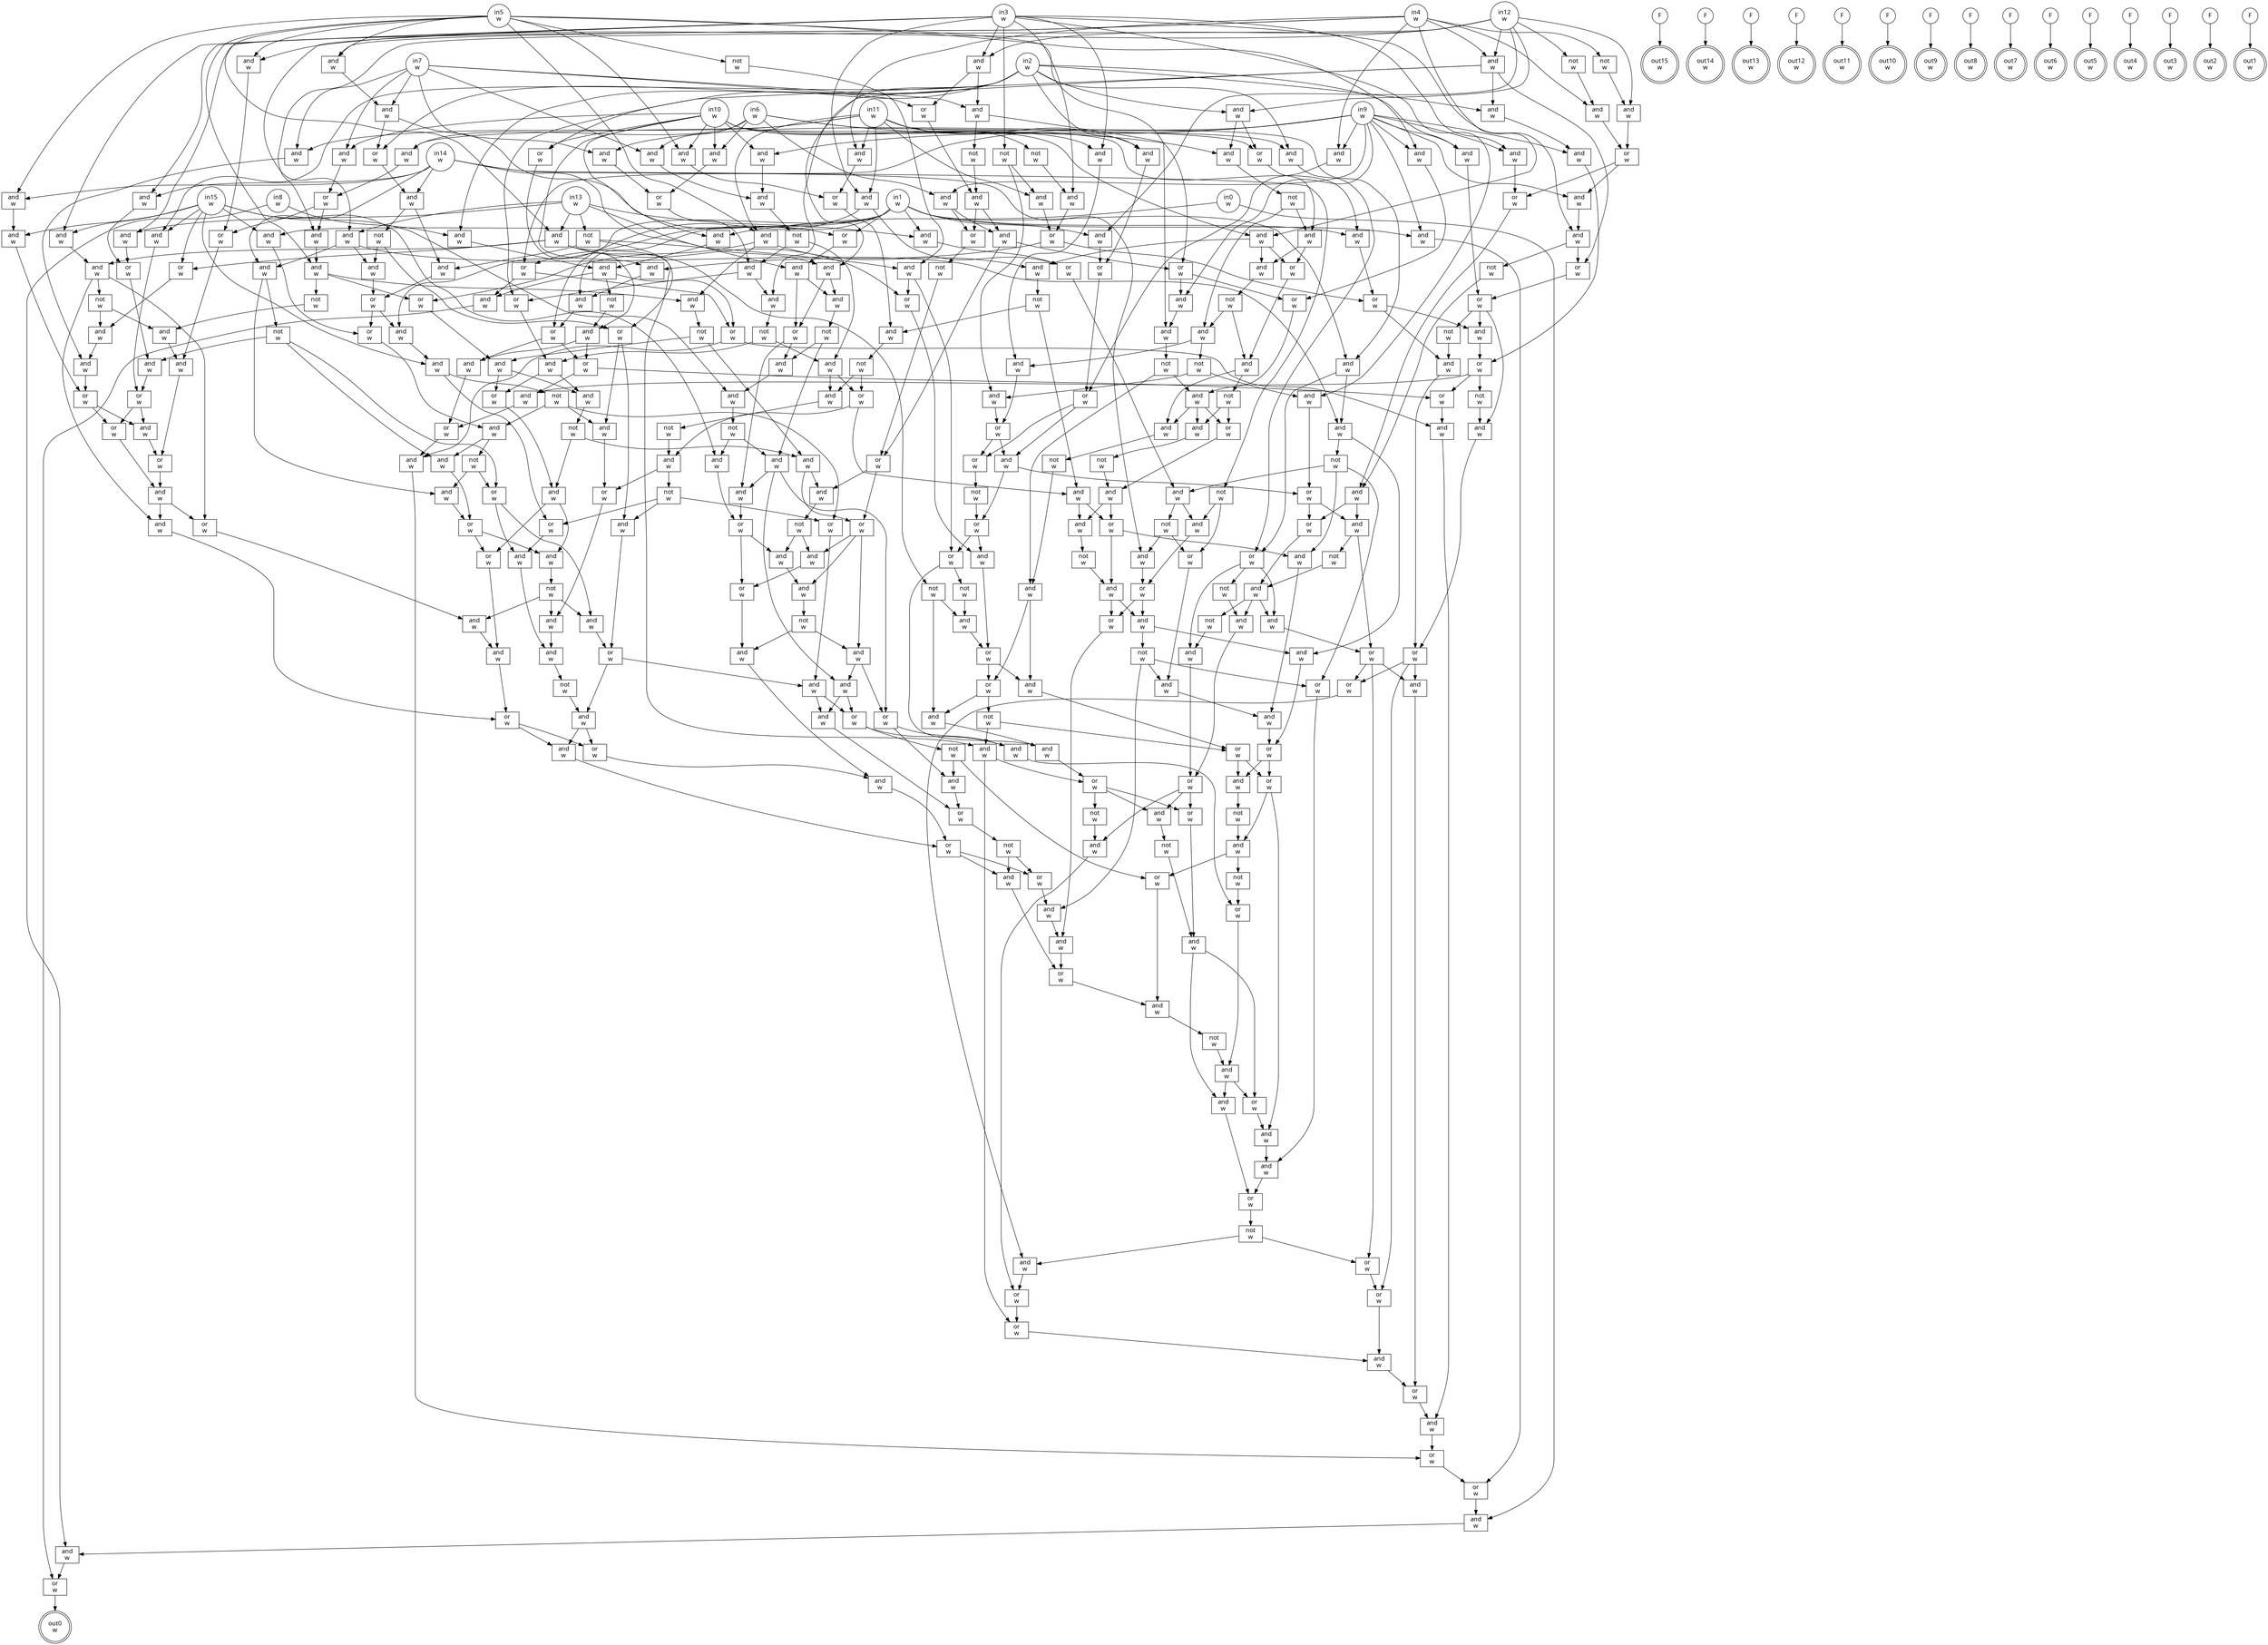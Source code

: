 digraph circuit{
	node [style = filled, fillcolor = white,shape=rect, fontname=geneva]
	g0 [label="in0\nw",shape=circle,fillcolor=white]
	g1 [label="in1\nw",shape=circle,fillcolor=white]
	g2 [label="in2\nw",shape=circle,fillcolor=white]
	g3 [label="in3\nw",shape=circle,fillcolor=white]
	g4 [label="in4\nw",shape=circle,fillcolor=white]
	g5 [label="in5\nw",shape=circle,fillcolor=white]
	g6 [label="in6\nw",shape=circle,fillcolor=white]
	g7 [label="in7\nw",shape=circle,fillcolor=white]
	g8 [label="in8\nw",shape=circle,fillcolor=white]
	g9 [label="in9\nw",shape=circle,fillcolor=white]
	g10 [label="in10\nw",shape=circle,fillcolor=white]
	g11 [label="in11\nw",shape=circle,fillcolor=white]
	g12 [label="in12\nw",shape=circle,fillcolor=white]
	g13 [label="in13\nw",shape=circle,fillcolor=white]
	g14 [label="in14\nw",shape=circle,fillcolor=white]
	g15 [label="in15\nw",shape=circle,fillcolor=white]
	g16 [label="F",shape=circle,fillcolor=white]
	g17 [label="F",shape=circle,fillcolor=white]
	g18 [label="F",shape=circle,fillcolor=white]
	g19 [label="F",shape=circle,fillcolor=white]
	g20 [label="F",shape=circle,fillcolor=white]
	g21 [label="F",shape=circle,fillcolor=white]
	g22 [label="F",shape=circle,fillcolor=white]
	g23 [label="F",shape=circle,fillcolor=white]
	g24 [label="F",shape=circle,fillcolor=white]
	g25 [label="F",shape=circle,fillcolor=white]
	g26 [label="F",shape=circle,fillcolor=white]
	g27 [label="F",shape=circle,fillcolor=white]
	g28 [label="F",shape=circle,fillcolor=white]
	g29 [label="F",shape=circle,fillcolor=white]
	g30 [label="F",shape=circle,fillcolor=white]
	g31 [label="not\nw",fillcolor=white]
	g32 [label="not\nw",fillcolor=white]
	g33 [label="not\nw",fillcolor=white]
	g34 [label="not\nw",fillcolor=white]
	g35 [label="and\nw",fillcolor=white]
	g36 [label="and\nw",fillcolor=white]
	g37 [label="and\nw",fillcolor=white]
	g38 [label="and\nw",fillcolor=white]
	g39 [label="and\nw",fillcolor=white]
	g40 [label="and\nw",fillcolor=white]
	g41 [label="or\nw",fillcolor=white]
	g42 [label="and\nw",fillcolor=white]
	g43 [label="and\nw",fillcolor=white]
	g44 [label="not\nw",fillcolor=white]
	g45 [label="and\nw",fillcolor=white]
	g46 [label="and\nw",fillcolor=white]
	g47 [label="or\nw",fillcolor=white]
	g48 [label="and\nw",fillcolor=white]
	g49 [label="and\nw",fillcolor=white]
	g50 [label="and\nw",fillcolor=white]
	g51 [label="or\nw",fillcolor=white]
	g52 [label="not\nw",fillcolor=white]
	g53 [label="and\nw",fillcolor=white]
	g54 [label="and\nw",fillcolor=white]
	g55 [label="and\nw",fillcolor=white]
	g56 [label="and\nw",fillcolor=white]
	g57 [label="not\nw",fillcolor=white]
	g58 [label="or\nw",fillcolor=white]
	g59 [label="and\nw",fillcolor=white]
	g60 [label="not\nw",fillcolor=white]
	g61 [label="and\nw",fillcolor=white]
	g62 [label="and\nw",fillcolor=white]
	g63 [label="and\nw",fillcolor=white]
	g64 [label="or\nw",fillcolor=white]
	g65 [label="not\nw",fillcolor=white]
	g66 [label="and\nw",fillcolor=white]
	g67 [label="or\nw",fillcolor=white]
	g68 [label="and\nw",fillcolor=white]
	g69 [label="and\nw",fillcolor=white]
	g70 [label="not\nw",fillcolor=white]
	g71 [label="and\nw",fillcolor=white]
	g72 [label="or\nw",fillcolor=white]
	g73 [label="and\nw",fillcolor=white]
	g74 [label="and\nw",fillcolor=white]
	g75 [label="not\nw",fillcolor=white]
	g76 [label="and\nw",fillcolor=white]
	g77 [label="or\nw",fillcolor=white]
	g78 [label="and\nw",fillcolor=white]
	g79 [label="and\nw",fillcolor=white]
	g80 [label="and\nw",fillcolor=white]
	g81 [label="and\nw",fillcolor=white]
	g82 [label="not\nw",fillcolor=white]
	g83 [label="and\nw",fillcolor=white]
	g84 [label="and\nw",fillcolor=white]
	g85 [label="or\nw",fillcolor=white]
	g86 [label="and\nw",fillcolor=white]
	g87 [label="not\nw",fillcolor=white]
	g88 [label="or\nw",fillcolor=white]
	g89 [label="and\nw",fillcolor=white]
	g90 [label="and\nw",fillcolor=white]
	g91 [label="not\nw",fillcolor=white]
	g92 [label="and\nw",fillcolor=white]
	g93 [label="not\nw",fillcolor=white]
	g94 [label="and\nw",fillcolor=white]
	g95 [label="and\nw",fillcolor=white]
	g96 [label="and\nw",fillcolor=white]
	g97 [label="not\nw",fillcolor=white]
	g98 [label="and\nw",fillcolor=white]
	g99 [label="or\nw",fillcolor=white]
	g100 [label="and\nw",fillcolor=white]
	g101 [label="and\nw",fillcolor=white]
	g102 [label="and\nw",fillcolor=white]
	g103 [label="and\nw",fillcolor=white]
	g104 [label="or\nw",fillcolor=white]
	g105 [label="not\nw",fillcolor=white]
	g106 [label="and\nw",fillcolor=white]
	g107 [label="and\nw",fillcolor=white]
	g108 [label="not\nw",fillcolor=white]
	g109 [label="or\nw",fillcolor=white]
	g110 [label="and\nw",fillcolor=white]
	g111 [label="and\nw",fillcolor=white]
	g112 [label="or\nw",fillcolor=white]
	g113 [label="or\nw",fillcolor=white]
	g114 [label="and\nw",fillcolor=white]
	g115 [label="and\nw",fillcolor=white]
	g116 [label="not\nw",fillcolor=white]
	g117 [label="and\nw",fillcolor=white]
	g118 [label="or\nw",fillcolor=white]
	g119 [label="not\nw",fillcolor=white]
	g120 [label="or\nw",fillcolor=white]
	g121 [label="and\nw",fillcolor=white]
	g122 [label="not\nw",fillcolor=white]
	g123 [label="or\nw",fillcolor=white]
	g124 [label="and\nw",fillcolor=white]
	g125 [label="and\nw",fillcolor=white]
	g126 [label="and\nw",fillcolor=white]
	g127 [label="and\nw",fillcolor=white]
	g128 [label="not\nw",fillcolor=white]
	g129 [label="and\nw",fillcolor=white]
	g130 [label="and\nw",fillcolor=white]
	g131 [label="not\nw",fillcolor=white]
	g132 [label="and\nw",fillcolor=white]
	g133 [label="and\nw",fillcolor=white]
	g134 [label="or\nw",fillcolor=white]
	g135 [label="and\nw",fillcolor=white]
	g136 [label="and\nw",fillcolor=white]
	g137 [label="and\nw",fillcolor=white]
	g138 [label="or\nw",fillcolor=white]
	g139 [label="and\nw",fillcolor=white]
	g140 [label="and\nw",fillcolor=white]
	g141 [label="or\nw",fillcolor=white]
	g142 [label="and\nw",fillcolor=white]
	g143 [label="not\nw",fillcolor=white]
	g144 [label="and\nw",fillcolor=white]
	g145 [label="or\nw",fillcolor=white]
	g146 [label="and\nw",fillcolor=white]
	g147 [label="and\nw",fillcolor=white]
	g148 [label="or\nw",fillcolor=white]
	g149 [label="and\nw",fillcolor=white]
	g150 [label="and\nw",fillcolor=white]
	g151 [label="and\nw",fillcolor=white]
	g152 [label="or\nw",fillcolor=white]
	g153 [label="not\nw",fillcolor=white]
	g154 [label="and\nw",fillcolor=white]
	g155 [label="and\nw",fillcolor=white]
	g156 [label="not\nw",fillcolor=white]
	g157 [label="or\nw",fillcolor=white]
	g158 [label="and\nw",fillcolor=white]
	g159 [label="and\nw",fillcolor=white]
	g160 [label="not\nw",fillcolor=white]
	g161 [label="and\nw",fillcolor=white]
	g162 [label="and\nw",fillcolor=white]
	g163 [label="not\nw",fillcolor=white]
	g164 [label="and\nw",fillcolor=white]
	g165 [label="or\nw",fillcolor=white]
	g166 [label="and\nw",fillcolor=white]
	g167 [label="or\nw",fillcolor=white]
	g168 [label="and\nw",fillcolor=white]
	g169 [label="and\nw",fillcolor=white]
	g170 [label="not\nw",fillcolor=white]
	g171 [label="and\nw",fillcolor=white]
	g172 [label="not\nw",fillcolor=white]
	g173 [label="and\nw",fillcolor=white]
	g174 [label="not\nw",fillcolor=white]
	g175 [label="or\nw",fillcolor=white]
	g176 [label="and\nw",fillcolor=white]
	g177 [label="or\nw",fillcolor=white]
	g178 [label="and\nw",fillcolor=white]
	g179 [label="not\nw",fillcolor=white]
	g180 [label="and\nw",fillcolor=white]
	g181 [label="and\nw",fillcolor=white]
	g182 [label="and\nw",fillcolor=white]
	g183 [label="or\nw",fillcolor=white]
	g184 [label="and\nw",fillcolor=white]
	g185 [label="and\nw",fillcolor=white]
	g186 [label="not\nw",fillcolor=white]
	g187 [label="and\nw",fillcolor=white]
	g188 [label="or\nw",fillcolor=white]
	g189 [label="or\nw",fillcolor=white]
	g190 [label="and\nw",fillcolor=white]
	g191 [label="and\nw",fillcolor=white]
	g192 [label="or\nw",fillcolor=white]
	g193 [label="or\nw",fillcolor=white]
	g194 [label="and\nw",fillcolor=white]
	g195 [label="or\nw",fillcolor=white]
	g196 [label="and\nw",fillcolor=white]
	g197 [label="or\nw",fillcolor=white]
	g198 [label="and\nw",fillcolor=white]
	g199 [label="and\nw",fillcolor=white]
	g200 [label="and\nw",fillcolor=white]
	g201 [label="and\nw",fillcolor=white]
	g202 [label="or\nw",fillcolor=white]
	g203 [label="and\nw",fillcolor=white]
	g204 [label="or\nw",fillcolor=white]
	g205 [label="and\nw",fillcolor=white]
	g206 [label="or\nw",fillcolor=white]
	g207 [label="not\nw",fillcolor=white]
	g208 [label="and\nw",fillcolor=white]
	g209 [label="and\nw",fillcolor=white]
	g210 [label="or\nw",fillcolor=white]
	g211 [label="or\nw",fillcolor=white]
	g212 [label="and\nw",fillcolor=white]
	g213 [label="or\nw",fillcolor=white]
	g214 [label="or\nw",fillcolor=white]
	g215 [label="and\nw",fillcolor=white]
	g216 [label="or\nw",fillcolor=white]
	g217 [label="and\nw",fillcolor=white]
	g218 [label="not\nw",fillcolor=white]
	g219 [label="or\nw",fillcolor=white]
	g220 [label="and\nw",fillcolor=white]
	g221 [label="not\nw",fillcolor=white]
	g222 [label="or\nw",fillcolor=white]
	g223 [label="not\nw",fillcolor=white]
	g224 [label="or\nw",fillcolor=white]
	g225 [label="and\nw",fillcolor=white]
	g226 [label="or\nw",fillcolor=white]
	g227 [label="not\nw",fillcolor=white]
	g228 [label="and\nw",fillcolor=white]
	g229 [label="or\nw",fillcolor=white]
	g230 [label="or\nw",fillcolor=white]
	g231 [label="and\nw",fillcolor=white]
	g232 [label="and\nw",fillcolor=white]
	g233 [label="not\nw",fillcolor=white]
	g234 [label="and\nw",fillcolor=white]
	g235 [label="or\nw",fillcolor=white]
	g236 [label="not\nw",fillcolor=white]
	g237 [label="and\nw",fillcolor=white]
	g238 [label="or\nw",fillcolor=white]
	g239 [label="and\nw",fillcolor=white]
	g240 [label="or\nw",fillcolor=white]
	g241 [label="and\nw",fillcolor=white]
	g242 [label="and\nw",fillcolor=white]
	g243 [label="not\nw",fillcolor=white]
	g244 [label="and\nw",fillcolor=white]
	g245 [label="and\nw",fillcolor=white]
	g246 [label="not\nw",fillcolor=white]
	g247 [label="or\nw",fillcolor=white]
	g248 [label="and\nw",fillcolor=white]
	g249 [label="or\nw",fillcolor=white]
	g250 [label="and\nw",fillcolor=white]
	g251 [label="and\nw",fillcolor=white]
	g252 [label="not\nw",fillcolor=white]
	g253 [label="and\nw",fillcolor=white]
	g254 [label="or\nw",fillcolor=white]
	g255 [label="and\nw",fillcolor=white]
	g256 [label="and\nw",fillcolor=white]
	g257 [label="or\nw",fillcolor=white]
	g258 [label="and\nw",fillcolor=white]
	g259 [label="not\nw",fillcolor=white]
	g260 [label="or\nw",fillcolor=white]
	g261 [label="and\nw",fillcolor=white]
	g262 [label="not\nw",fillcolor=white]
	g263 [label="or\nw",fillcolor=white]
	g264 [label="or\nw",fillcolor=white]
	g265 [label="and\nw",fillcolor=white]
	g266 [label="and\nw",fillcolor=white]
	g267 [label="or\nw",fillcolor=white]
	g268 [label="or\nw",fillcolor=white]
	g269 [label="and\nw",fillcolor=white]
	g270 [label="not\nw",fillcolor=white]
	g271 [label="and\nw",fillcolor=white]
	g272 [label="or\nw",fillcolor=white]
	g273 [label="or\nw",fillcolor=white]
	g274 [label="and\nw",fillcolor=white]
	g275 [label="not\nw",fillcolor=white]
	g276 [label="and\nw",fillcolor=white]
	g277 [label="and\nw",fillcolor=white]
	g278 [label="or\nw",fillcolor=white]
	g279 [label="and\nw",fillcolor=white]
	g280 [label="and\nw",fillcolor=white]
	g281 [label="not\nw",fillcolor=white]
	g282 [label="or\nw",fillcolor=white]
	g283 [label="and\nw",fillcolor=white]
	g284 [label="and\nw",fillcolor=white]
	g285 [label="not\nw",fillcolor=white]
	g286 [label="and\nw",fillcolor=white]
	g287 [label="and\nw",fillcolor=white]
	g288 [label="and\nw",fillcolor=white]
	g289 [label="or\nw",fillcolor=white]
	g290 [label="and\nw",fillcolor=white]
	g291 [label="and\nw",fillcolor=white]
	g292 [label="not\nw",fillcolor=white]
	g293 [label="and\nw",fillcolor=white]
	g294 [label="and\nw",fillcolor=white]
	g295 [label="or\nw",fillcolor=white]
	g296 [label="or\nw",fillcolor=white]
	g297 [label="and\nw",fillcolor=white]
	g298 [label="and\nw",fillcolor=white]
	g299 [label="and\nw",fillcolor=white]
	g300 [label="or\nw",fillcolor=white]
	g301 [label="not\nw",fillcolor=white]
	g302 [label="or\nw",fillcolor=white]
	g303 [label="and\nw",fillcolor=white]
	g304 [label="or\nw",fillcolor=white]
	g305 [label="and\nw",fillcolor=white]
	g306 [label="or\nw",fillcolor=white]
	g307 [label="and\nw",fillcolor=white]
	g308 [label="and\nw",fillcolor=white]
	g309 [label="not\nw",fillcolor=white]
	g310 [label="or\nw",fillcolor=white]
	g311 [label="and\nw",fillcolor=white]
	g312 [label="and\nw",fillcolor=white]
	g313 [label="or\nw",fillcolor=white]
	g314 [label="and\nw",fillcolor=white]
	g315 [label="not\nw",fillcolor=white]
	g316 [label="and\nw",fillcolor=white]
	g317 [label="or\nw",fillcolor=white]
	g318 [label="and\nw",fillcolor=white]
	g319 [label="or\nw",fillcolor=white]
	g320 [label="and\nw",fillcolor=white]
	g321 [label="or\nw",fillcolor=white]
	g322 [label="not\nw",fillcolor=white]
	g323 [label="or\nw",fillcolor=white]
	g324 [label="and\nw",fillcolor=white]
	g325 [label="and\nw",fillcolor=white]
	g326 [label="or\nw",fillcolor=white]
	g327 [label="not\nw",fillcolor=white]
	g328 [label="and\nw",fillcolor=white]
	g329 [label="and\nw",fillcolor=white]
	g330 [label="not\nw",fillcolor=white]
	g331 [label="and\nw",fillcolor=white]
	g332 [label="and\nw",fillcolor=white]
	g333 [label="or\nw",fillcolor=white]
	g334 [label="and\nw",fillcolor=white]
	g335 [label="or\nw",fillcolor=white]
	g336 [label="or\nw",fillcolor=white]
	g337 [label="and\nw",fillcolor=white]
	g338 [label="and\nw",fillcolor=white]
	g339 [label="or\nw",fillcolor=white]
	g340 [label="and\nw",fillcolor=white]
	g341 [label="or\nw",fillcolor=white]
	g342 [label="and\nw",fillcolor=white]
	g343 [label="and\nw",fillcolor=white]
	g344 [label="or\nw",fillcolor=white]
	g345 [label="and\nw",fillcolor=white]
	g346 [label="not\nw",fillcolor=white]
	g347 [label="and\nw",fillcolor=white]
	g348 [label="or\nw",fillcolor=white]
	g349 [label="and\nw",fillcolor=white]
	g350 [label="and\nw",fillcolor=white]
	g351 [label="and\nw",fillcolor=white]
	g352 [label="or\nw",fillcolor=white]
	g353 [label="not\nw",fillcolor=white]
	g354 [label="and\nw",fillcolor=white]
	g355 [label="or\nw",fillcolor=white]
	g356 [label="or\nw",fillcolor=white]
	g357 [label="or\nw",fillcolor=white]
	g358 [label="or\nw",fillcolor=white]
	g359 [label="and\nw",fillcolor=white]
	g360 [label="or\nw",fillcolor=white]
	g361 [label="and\nw",fillcolor=white]
	g362 [label="and\nw",fillcolor=white]
	g363 [label="or\nw",fillcolor=white]
	g364 [label="and\nw",fillcolor=white]
	g365 [label="not\nw",fillcolor=white]
	g366 [label="and\nw",fillcolor=white]
	g367 [label="or\nw",fillcolor=white]
	g368 [label="or\nw",fillcolor=white]
	g369 [label="and\nw",fillcolor=white]
	g370 [label="and\nw",fillcolor=white]
	g371 [label="and\nw",fillcolor=white]
	g372 [label="and\nw",fillcolor=white]
	g373 [label="or\nw",fillcolor=white]
	g374 [label="and\nw",fillcolor=white]
	g375 [label="or\nw",fillcolor=white]
	g376 [label="or\nw",fillcolor=white]
	g377 [label="and\nw",fillcolor=white]
	g378 [label="and\nw",fillcolor=white]
	g379 [label="or\nw",fillcolor=white]
	g380 [label="out0\nw",shape=doublecircle,fillcolor=white]
	g381 [label="out1\nw",shape=doublecircle,fillcolor=white]
	g382 [label="out2\nw",shape=doublecircle,fillcolor=white]
	g383 [label="out3\nw",shape=doublecircle,fillcolor=white]
	g384 [label="out4\nw",shape=doublecircle,fillcolor=white]
	g385 [label="out5\nw",shape=doublecircle,fillcolor=white]
	g386 [label="out6\nw",shape=doublecircle,fillcolor=white]
	g387 [label="out7\nw",shape=doublecircle,fillcolor=white]
	g388 [label="out8\nw",shape=doublecircle,fillcolor=white]
	g389 [label="out9\nw",shape=doublecircle,fillcolor=white]
	g390 [label="out10\nw",shape=doublecircle,fillcolor=white]
	g391 [label="out11\nw",shape=doublecircle,fillcolor=white]
	g392 [label="out12\nw",shape=doublecircle,fillcolor=white]
	g393 [label="out13\nw",shape=doublecircle,fillcolor=white]
	g394 [label="out14\nw",shape=doublecircle,fillcolor=white]
	g395 [label="out15\nw",shape=doublecircle,fillcolor=white]
	edge [fontname=Geneva,fontcolor=forestgreen]
	g0->g361
	g0->g377
	g1->g200
	g1->g201
	g1->g203
	g1->g211
	g1->g212
	g1->g239
	g1->g241
	g1->g278
	g1->g298
	g1->g305
	g2->g147
	g2->g148
	g2->g149
	g2->g151
	g2->g154
	g2->g181
	g2->g182
	g2->g183
	g2->g191
	g2->g199
	g3->g101
	g3->g102
	g3->g103
	g3->g106
	g3->g125
	g3->g126
	g3->g129
	g3->g137
	g3->g140
	g3->g143
	g3->g166
	g4->g68
	g4->g79
	g4->g80
	g4->g83
	g4->g84
	g4->g94
	g4->g96
	g4->g97
	g5->g49
	g5->g50
	g5->g53
	g5->g54
	g5->g55
	g5->g61
	g5->g63
	g5->g65
	g5->g94
	g5->g115
	g6->g39
	g6->g40
	g6->g42
	g6->g46
	g6->g155
	g6->g157
	g7->g36
	g7->g37
	g7->g38
	g7->g42
	g7->g95
	g7->g107
	g7->g109
	g8->g147
	g8->g378
	g9->g35
	g9->g36
	g9->g39
	g9->g49
	g9->g83
	g9->g100
	g9->g114
	g9->g140
	g9->g150
	g9->g151
	g9->g200
	g9->g211
	g10->g35
	g10->g37
	g10->g40
	g10->g53
	g10->g80
	g10->g125
	g10->g146
	g10->g148
	g10->g199
	g10->g203
	g10->g361
	g11->g34
	g11->g38
	g11->g46
	g11->g54
	g11->g84
	g11->g102
	g11->g144
	g11->g181
	g11->g241
	g12->g33
	g12->g48
	g12->g63
	g12->g68
	g12->g98
	g12->g106
	g12->g154
	g12->g212
	g13->g32
	g13->g50
	g13->g96
	g13->g126
	g13->g182
	g13->g239
	g14->g31
	g14->g61
	g14->g127
	g14->g137
	g14->g184
	g14->g248
	g14->g279
	g15->g51
	g15->g62
	g15->g129
	g15->g191
	g15->g284
	g15->g287
	g15->g299
	g15->g305
	g16->g395
	g17->g394
	g18->g393
	g19->g392
	g20->g391
	g21->g390
	g22->g389
	g23->g388
	g24->g387
	g25->g386
	g26->g385
	g27->g384
	g28->g383
	g29->g382
	g30->g381
	g31->g245
	g31->g247
	g32->g66
	g32->g185
	g32->g189
	g33->g79
	g34->g101
	g35->g43
	g36->g41
	g37->g47
	g38->g133
	g39->g111
	g39->g118
	g40->g41
	g41->g45
	g42->g43
	g43->g44
	g44->g45
	g44->g71
	g45->g69
	g45->g72
	g46->g47
	g47->g48
	g47->g64
	g48->g55
	g49->g113
	g50->g51
	g50->g52
	g50->g67
	g50->g130
	g50->g234
	g51->g132
	g52->g228
	g52->g231
	g53->g85
	g54->g56
	g54->g58
	g54->g81
	g55->g56
	g55->g58
	g55->g60
	g56->g57
	g57->g59
	g57->g76
	g58->g59
	g59->g74
	g59->g77
	g60->g135
	g61->g62
	g62->g134
	g63->g64
	g64->g136
	g65->g66
	g66->g67
	g66->g226
	g67->g225
	g68->g69
	g68->g72
	g68->g104
	g68->g149
	g69->g70
	g70->g71
	g70->g73
	g71->g88
	g71->g90
	g72->g73
	g73->g74
	g73->g77
	g74->g75
	g75->g76
	g75->g78
	g76->g121
	g76->g123
	g77->g78
	g78->g314
	g78->g333
	g79->g99
	g80->g81
	g80->g159
	g80->g167
	g81->g82
	g82->g86
	g82->g89
	g83->g214
	g84->g85
	g85->g86
	g86->g87
	g87->g88
	g87->g90
	g88->g89
	g88->g92
	g89->g177
	g89->g178
	g90->g91
	g91->g92
	g92->g93
	g92->g304
	g93->g190
	g93->g300
	g93->g302
	g94->g95
	g95->g183
	g95->g278
	g96->g138
	g97->g98
	g98->g99
	g99->g100
	g99->g141
	g100->g103
	g101->g145
	g102->g202
	g102->g240
	g103->g104
	g103->g105
	g104->g152
	g105->g142
	g106->g107
	g106->g109
	g107->g108
	g107->g112
	g108->g110
	g109->g110
	g110->g111
	g110->g118
	g111->g112
	g111->g120
	g112->g113
	g112->g114
	g113->g117
	g114->g115
	g115->g116
	g116->g117
	g116->g171
	g117->g169
	g117->g173
	g117->g175
	g118->g119
	g119->g120
	g120->g121
	g120->g123
	g121->g122
	g122->g124
	g122->g290
	g123->g124
	g123->g291
	g123->g293
	g124->g296
	g125->g162
	g126->g127
	g126->g187
	g126->g242
	g127->g128
	g127->g312
	g128->g139
	g128->g308
	g128->g310
	g129->g130
	g130->g131
	g130->g197
	g130->g198
	g131->g132
	g131->g135
	g132->g133
	g133->g134
	g134->g193
	g134->g194
	g135->g136
	g136->g195
	g137->g138
	g138->g139
	g139->g192
	g140->g141
	g141->g142
	g142->g217
	g142->g219
	g143->g144
	g143->g164
	g144->g145
	g145->g146
	g145->g204
	g146->g201
	g147->g362
	g148->g366
	g149->g150
	g150->g206
	g151->g152
	g152->g153
	g152->g205
	g152->g208
	g153->g209
	g154->g155
	g154->g157
	g155->g156
	g156->g158
	g156->g161
	g157->g158
	g158->g159
	g158->g167
	g159->g160
	g160->g161
	g160->g168
	g161->g162
	g161->g163
	g162->g165
	g163->g164
	g163->g166
	g164->g165
	g165->g215
	g165->g222
	g166->g216
	g167->g168
	g168->g169
	g168->g172
	g169->g170
	g170->g171
	g171->g230
	g171->g237
	g172->g173
	g172->g175
	g173->g174
	g174->g176
	g175->g176
	g176->g177
	g176->g178
	g177->g180
	g177->g255
	g178->g179
	g179->g180
	g180->g250
	g180->g254
	g181->g213
	g182->g280
	g182->g282
	g183->g184
	g184->g185
	g184->g186
	g185->g188
	g186->g187
	g186->g189
	g187->g188
	g188->g298
	g188->g306
	g189->g190
	g189->g303
	g190->g317
	g191->g192
	g192->g193
	g192->g194
	g193->g196
	g194->g195
	g195->g196
	g196->g197
	g196->g198
	g197->g332
	g198->g335
	g199->g264
	g200->g376
	g201->g202
	g202->g367
	g202->g372
	g203->g204
	g204->g205
	g204->g209
	g205->g206
	g206->g207
	g206->g368
	g206->g371
	g207->g208
	g208->g210
	g209->g210
	g210->g268
	g210->g269
	g210->g358
	g211->g363
	g211->g364
	g212->g213
	g213->g214
	g214->g215
	g214->g222
	g215->g216
	g215->g224
	g216->g217
	g216->g219
	g217->g218
	g217->g267
	g218->g220
	g219->g220
	g220->g221
	g220->g266
	g220->g271
	g221->g265
	g222->g223
	g223->g224
	g224->g225
	g224->g226
	g225->g229
	g226->g227
	g226->g232
	g227->g228
	g228->g229
	g229->g230
	g229->g237
	g230->g231
	g230->g233
	g231->g232
	g232->g235
	g233->g234
	g233->g238
	g234->g235
	g234->g356
	g235->g236
	g235->g273
	g235->g274
	g236->g277
	g237->g238
	g238->g258
	g238->g260
	g239->g240
	g240->g244
	g241->g242
	g241->g264
	g242->g243
	g242->g251
	g243->g244
	g243->g255
	g243->g263
	g244->g245
	g244->g246
	g245->g249
	g246->g247
	g246->g248
	g247->g253
	g248->g249
	g249->g250
	g249->g254
	g250->g251
	g250->g252
	g251->g257
	g252->g253
	g252->g263
	g252->g342
	g253->g256
	g254->g343
	g255->g256
	g256->g257
	g257->g258
	g257->g260
	g258->g259
	g259->g261
	g260->g261
	g260->g349
	g261->g262
	g261->g323
	g262->g321
	g263->g350
	g264->g265
	g264->g266
	g264->g270
	g265->g272
	g266->g267
	g267->g268
	g267->g269
	g267->g357
	g268->g354
	g269->g360
	g270->g271
	g271->g272
	g272->g273
	g272->g274
	g272->g277
	g273->g276
	g274->g275
	g275->g276
	g276->g348
	g276->g351
	g277->g355
	g278->g279
	g279->g280
	g279->g282
	g280->g281
	g281->g283
	g281->g286
	g282->g283
	g282->g288
	g283->g284
	g284->g285
	g285->g286
	g285->g287
	g286->g288
	g286->g294
	g286->g295
	g287->g289
	g288->g289
	g289->g290
	g289->g296
	g290->g291
	g291->g292
	g292->g293
	g292->g297
	g293->g294
	g293->g295
	g294->g319
	g294->g325
	g295->g320
	g295->g324
	g296->g297
	g297->g337
	g298->g299
	g299->g300
	g299->g301
	g300->g311
	g301->g302
	g301->g303
	g301->g307
	g302->g318
	g303->g304
	g304->g328
	g305->g306
	g306->g307
	g307->g308
	g307->g309
	g308->g313
	g309->g310
	g309->g312
	g310->g311
	g310->g316
	g311->g329
	g312->g313
	g313->g314
	g313->g333
	g314->g315
	g315->g316
	g315->g328
	g315->g332
	g316->g317
	g317->g318
	g317->g331
	g318->g319
	g318->g325
	g319->g320
	g319->g322
	g320->g321
	g321->g347
	g322->g323
	g322->g324
	g323->g345
	g324->g326
	g325->g326
	g326->g327
	g327->g340
	g327->g341
	g328->g329
	g329->g330
	g330->g331
	g331->g336
	g331->g338
	g332->g334
	g333->g334
	g334->g335
	g335->g336
	g335->g338
	g336->g337
	g337->g339
	g338->g339
	g339->g340
	g339->g341
	g340->g344
	g341->g342
	g342->g343
	g343->g344
	g344->g345
	g345->g346
	g346->g347
	g347->g348
	g347->g351
	g348->g349
	g349->g350
	g350->g352
	g351->g352
	g352->g353
	g353->g354
	g353->g357
	g354->g355
	g355->g356
	g356->g359
	g357->g358
	g358->g359
	g359->g360
	g360->g370
	g361->g362
	g362->g363
	g362->g364
	g362->g365
	g363->g369
	g363->g374
	g364->g379
	g365->g366
	g366->g367
	g366->g372
	g367->g368
	g367->g371
	g368->g369
	g369->g370
	g370->g375
	g371->g373
	g372->g373
	g373->g374
	g374->g375
	g375->g376
	g376->g377
	g377->g378
	g378->g379
	g379->g380
}